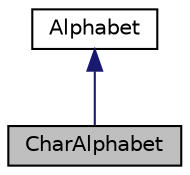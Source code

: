 digraph "CharAlphabet"
{
  edge [fontname="Helvetica",fontsize="10",labelfontname="Helvetica",labelfontsize="10"];
  node [fontname="Helvetica",fontsize="10",shape=record];
  Node1 [label="CharAlphabet",height=0.2,width=0.4,color="black", fillcolor="grey75", style="filled" fontcolor="black"];
  Node2 -> Node1 [dir="back",color="midnightblue",fontsize="10",style="solid",fontname="Helvetica"];
  Node2 [label="Alphabet",height=0.2,width=0.4,color="black", fillcolor="white", style="filled",URL="$classVata2_1_1Nfa_1_1Alphabet.html"];
}
